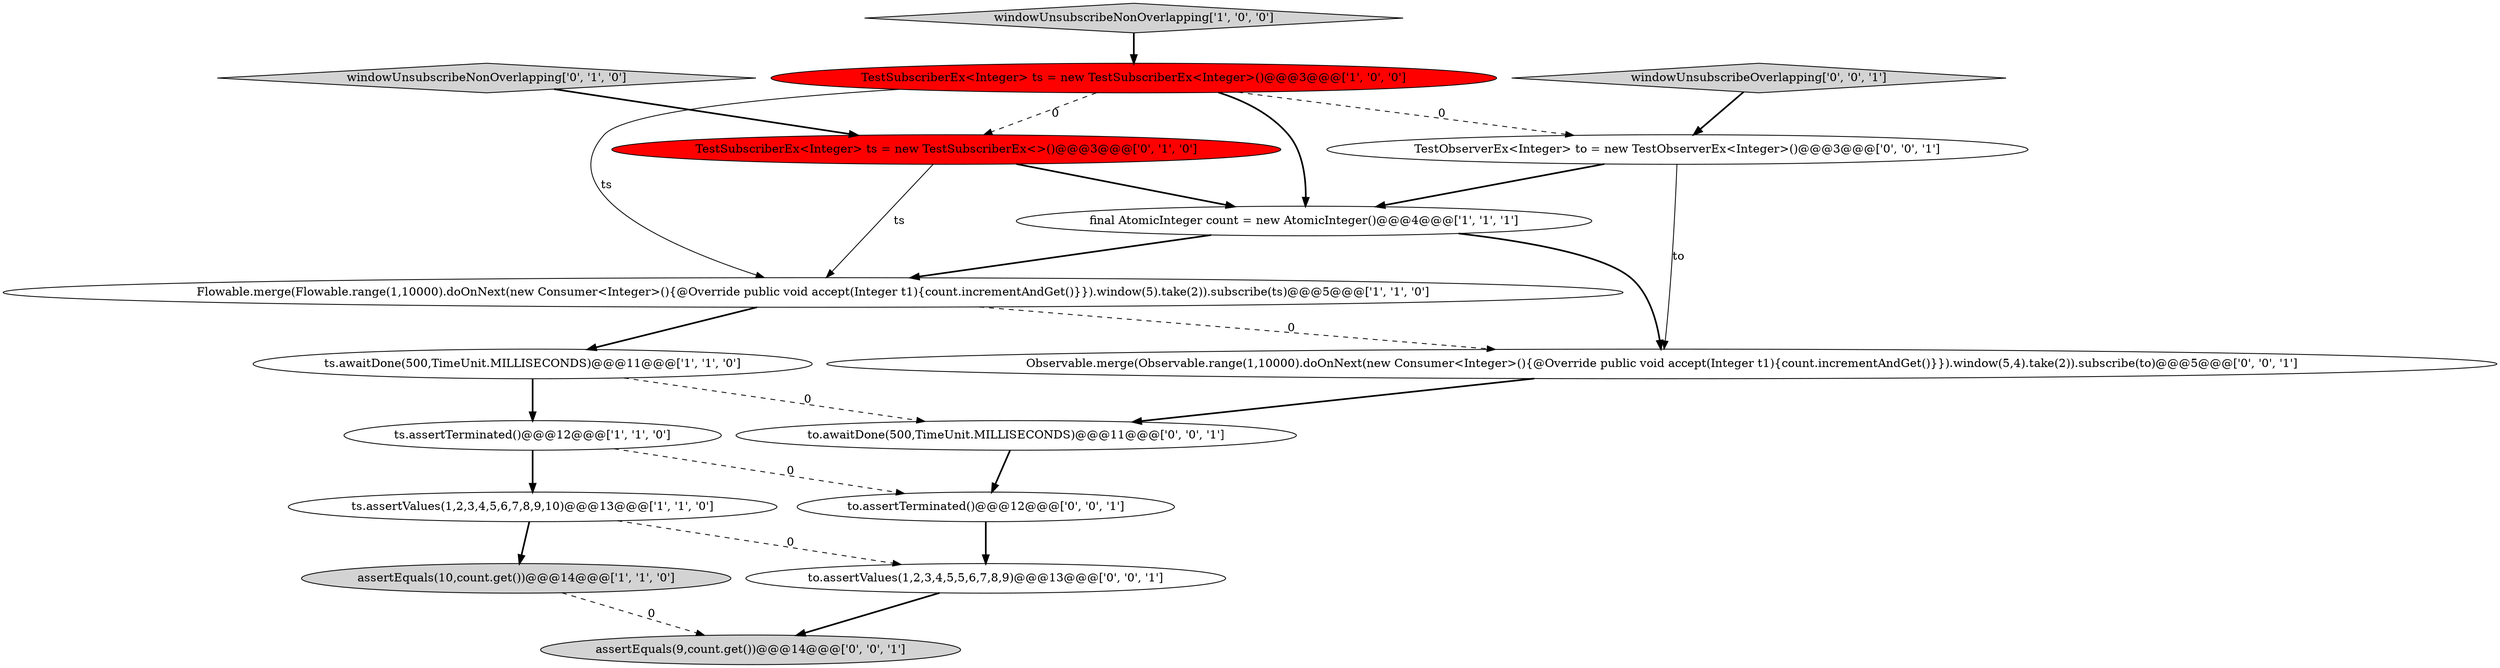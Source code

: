 digraph {
2 [style = filled, label = "assertEquals(10,count.get())@@@14@@@['1', '1', '0']", fillcolor = lightgray, shape = ellipse image = "AAA0AAABBB1BBB"];
1 [style = filled, label = "Flowable.merge(Flowable.range(1,10000).doOnNext(new Consumer<Integer>(){@Override public void accept(Integer t1){count.incrementAndGet()}}).window(5).take(2)).subscribe(ts)@@@5@@@['1', '1', '0']", fillcolor = white, shape = ellipse image = "AAA0AAABBB1BBB"];
9 [style = filled, label = "TestSubscriberEx<Integer> ts = new TestSubscriberEx<>()@@@3@@@['0', '1', '0']", fillcolor = red, shape = ellipse image = "AAA1AAABBB2BBB"];
11 [style = filled, label = "assertEquals(9,count.get())@@@14@@@['0', '0', '1']", fillcolor = lightgray, shape = ellipse image = "AAA0AAABBB3BBB"];
16 [style = filled, label = "to.assertValues(1,2,3,4,5,5,6,7,8,9)@@@13@@@['0', '0', '1']", fillcolor = white, shape = ellipse image = "AAA0AAABBB3BBB"];
8 [style = filled, label = "windowUnsubscribeNonOverlapping['0', '1', '0']", fillcolor = lightgray, shape = diamond image = "AAA0AAABBB2BBB"];
13 [style = filled, label = "Observable.merge(Observable.range(1,10000).doOnNext(new Consumer<Integer>(){@Override public void accept(Integer t1){count.incrementAndGet()}}).window(5,4).take(2)).subscribe(to)@@@5@@@['0', '0', '1']", fillcolor = white, shape = ellipse image = "AAA0AAABBB3BBB"];
12 [style = filled, label = "to.assertTerminated()@@@12@@@['0', '0', '1']", fillcolor = white, shape = ellipse image = "AAA0AAABBB3BBB"];
5 [style = filled, label = "windowUnsubscribeNonOverlapping['1', '0', '0']", fillcolor = lightgray, shape = diamond image = "AAA0AAABBB1BBB"];
14 [style = filled, label = "TestObserverEx<Integer> to = new TestObserverEx<Integer>()@@@3@@@['0', '0', '1']", fillcolor = white, shape = ellipse image = "AAA0AAABBB3BBB"];
6 [style = filled, label = "final AtomicInteger count = new AtomicInteger()@@@4@@@['1', '1', '1']", fillcolor = white, shape = ellipse image = "AAA0AAABBB1BBB"];
10 [style = filled, label = "windowUnsubscribeOverlapping['0', '0', '1']", fillcolor = lightgray, shape = diamond image = "AAA0AAABBB3BBB"];
0 [style = filled, label = "ts.awaitDone(500,TimeUnit.MILLISECONDS)@@@11@@@['1', '1', '0']", fillcolor = white, shape = ellipse image = "AAA0AAABBB1BBB"];
4 [style = filled, label = "ts.assertTerminated()@@@12@@@['1', '1', '0']", fillcolor = white, shape = ellipse image = "AAA0AAABBB1BBB"];
7 [style = filled, label = "ts.assertValues(1,2,3,4,5,6,7,8,9,10)@@@13@@@['1', '1', '0']", fillcolor = white, shape = ellipse image = "AAA0AAABBB1BBB"];
3 [style = filled, label = "TestSubscriberEx<Integer> ts = new TestSubscriberEx<Integer>()@@@3@@@['1', '0', '0']", fillcolor = red, shape = ellipse image = "AAA1AAABBB1BBB"];
15 [style = filled, label = "to.awaitDone(500,TimeUnit.MILLISECONDS)@@@11@@@['0', '0', '1']", fillcolor = white, shape = ellipse image = "AAA0AAABBB3BBB"];
5->3 [style = bold, label=""];
16->11 [style = bold, label=""];
10->14 [style = bold, label=""];
7->16 [style = dashed, label="0"];
0->15 [style = dashed, label="0"];
3->6 [style = bold, label=""];
12->16 [style = bold, label=""];
1->0 [style = bold, label=""];
4->7 [style = bold, label=""];
9->6 [style = bold, label=""];
4->12 [style = dashed, label="0"];
1->13 [style = dashed, label="0"];
6->1 [style = bold, label=""];
14->13 [style = solid, label="to"];
3->1 [style = solid, label="ts"];
3->9 [style = dashed, label="0"];
0->4 [style = bold, label=""];
7->2 [style = bold, label=""];
6->13 [style = bold, label=""];
8->9 [style = bold, label=""];
2->11 [style = dashed, label="0"];
15->12 [style = bold, label=""];
13->15 [style = bold, label=""];
3->14 [style = dashed, label="0"];
14->6 [style = bold, label=""];
9->1 [style = solid, label="ts"];
}

